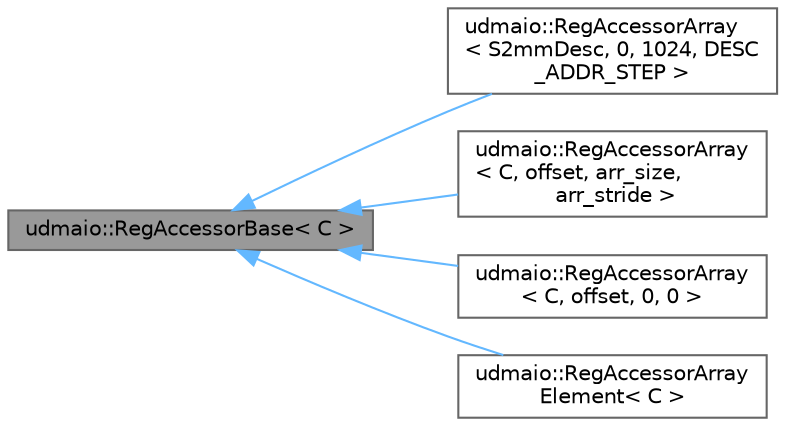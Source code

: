 digraph "udmaio::RegAccessorBase&lt; C &gt;"
{
 // INTERACTIVE_SVG=YES
 // LATEX_PDF_SIZE
  bgcolor="transparent";
  edge [fontname=Helvetica,fontsize=10,labelfontname=Helvetica,labelfontsize=10];
  node [fontname=Helvetica,fontsize=10,shape=box,height=0.2,width=0.4];
  rankdir="LR";
  Node1 [label="udmaio::RegAccessorBase\< C \>",height=0.2,width=0.4,color="gray40", fillcolor="grey60", style="filled", fontcolor="black",tooltip="Base class implementing register access. Only used by subclasses, not used directly."];
  Node1 -> Node2 [dir="back",color="steelblue1",style="solid"];
  Node2 [label="udmaio::RegAccessorArray\l\< S2mmDesc, 0, 1024, DESC\l_ADDR_STEP \>",height=0.2,width=0.4,color="gray40", fillcolor="white", style="filled",URL="$classudmaio_1_1_reg_accessor_array.html",tooltip=" "];
  Node1 -> Node3 [dir="back",color="steelblue1",style="solid"];
  Node3 [label="udmaio::RegAccessorArray\l\< C, offset, arr_size,\l arr_stride \>",height=0.2,width=0.4,color="gray40", fillcolor="white", style="filled",URL="$classudmaio_1_1_reg_accessor_array.html",tooltip="Accessor for register array."];
  Node1 -> Node4 [dir="back",color="steelblue1",style="solid"];
  Node4 [label="udmaio::RegAccessorArray\l\< C, offset, 0, 0 \>",height=0.2,width=0.4,color="gray40", fillcolor="white", style="filled",URL="$classudmaio_1_1_reg_accessor_array_3_01_c_00_01offset_00_010_00_010_01_4.html",tooltip="Accessor for single register."];
  Node1 -> Node5 [dir="back",color="steelblue1",style="solid"];
  Node5 [label="udmaio::RegAccessorArray\lElement\< C \>",height=0.2,width=0.4,color="gray40", fillcolor="white", style="filled",URL="$classudmaio_1_1_reg_accessor_array_element.html",tooltip="Accessor for register array element. Returned by RegAccessorArray<C>::operator[]."];
}
